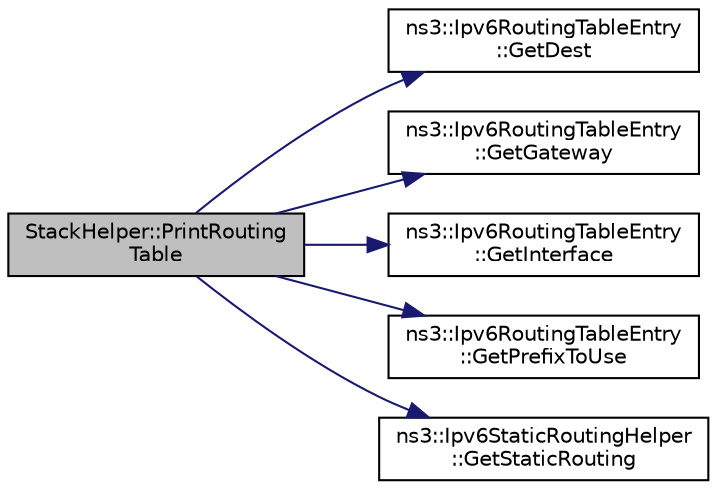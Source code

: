 digraph "StackHelper::PrintRoutingTable"
{
 // LATEX_PDF_SIZE
  edge [fontname="Helvetica",fontsize="10",labelfontname="Helvetica",labelfontsize="10"];
  node [fontname="Helvetica",fontsize="10",shape=record];
  rankdir="LR";
  Node1 [label="StackHelper::PrintRouting\lTable",height=0.2,width=0.4,color="black", fillcolor="grey75", style="filled", fontcolor="black",tooltip="Print the routing table."];
  Node1 -> Node2 [color="midnightblue",fontsize="10",style="solid",fontname="Helvetica"];
  Node2 [label="ns3::Ipv6RoutingTableEntry\l::GetDest",height=0.2,width=0.4,color="black", fillcolor="white", style="filled",URL="$classns3_1_1_ipv6_routing_table_entry.html#a36880347d8e4bd8af3479ad066c1257e",tooltip="Get the destination."];
  Node1 -> Node3 [color="midnightblue",fontsize="10",style="solid",fontname="Helvetica"];
  Node3 [label="ns3::Ipv6RoutingTableEntry\l::GetGateway",height=0.2,width=0.4,color="black", fillcolor="white", style="filled",URL="$classns3_1_1_ipv6_routing_table_entry.html#ae74492c81400ecaab5c5714f17a44787",tooltip="Get the gateway."];
  Node1 -> Node4 [color="midnightblue",fontsize="10",style="solid",fontname="Helvetica"];
  Node4 [label="ns3::Ipv6RoutingTableEntry\l::GetInterface",height=0.2,width=0.4,color="black", fillcolor="white", style="filled",URL="$classns3_1_1_ipv6_routing_table_entry.html#aa1bdf7aff35f5e33f13c87c18f70a914",tooltip="Get the interface index."];
  Node1 -> Node5 [color="midnightblue",fontsize="10",style="solid",fontname="Helvetica"];
  Node5 [label="ns3::Ipv6RoutingTableEntry\l::GetPrefixToUse",height=0.2,width=0.4,color="black", fillcolor="white", style="filled",URL="$classns3_1_1_ipv6_routing_table_entry.html#a4ef0a46c4037f076b13e633f306f13c8",tooltip="Get the prefix to use (for multihomed link)."];
  Node1 -> Node6 [color="midnightblue",fontsize="10",style="solid",fontname="Helvetica"];
  Node6 [label="ns3::Ipv6StaticRoutingHelper\l::GetStaticRouting",height=0.2,width=0.4,color="black", fillcolor="white", style="filled",URL="$classns3_1_1_ipv6_static_routing_helper.html#a633acbe212e8c3aff842715c08554244",tooltip="Get Ipv6StaticRouting pointer from IPv6 stack."];
}
